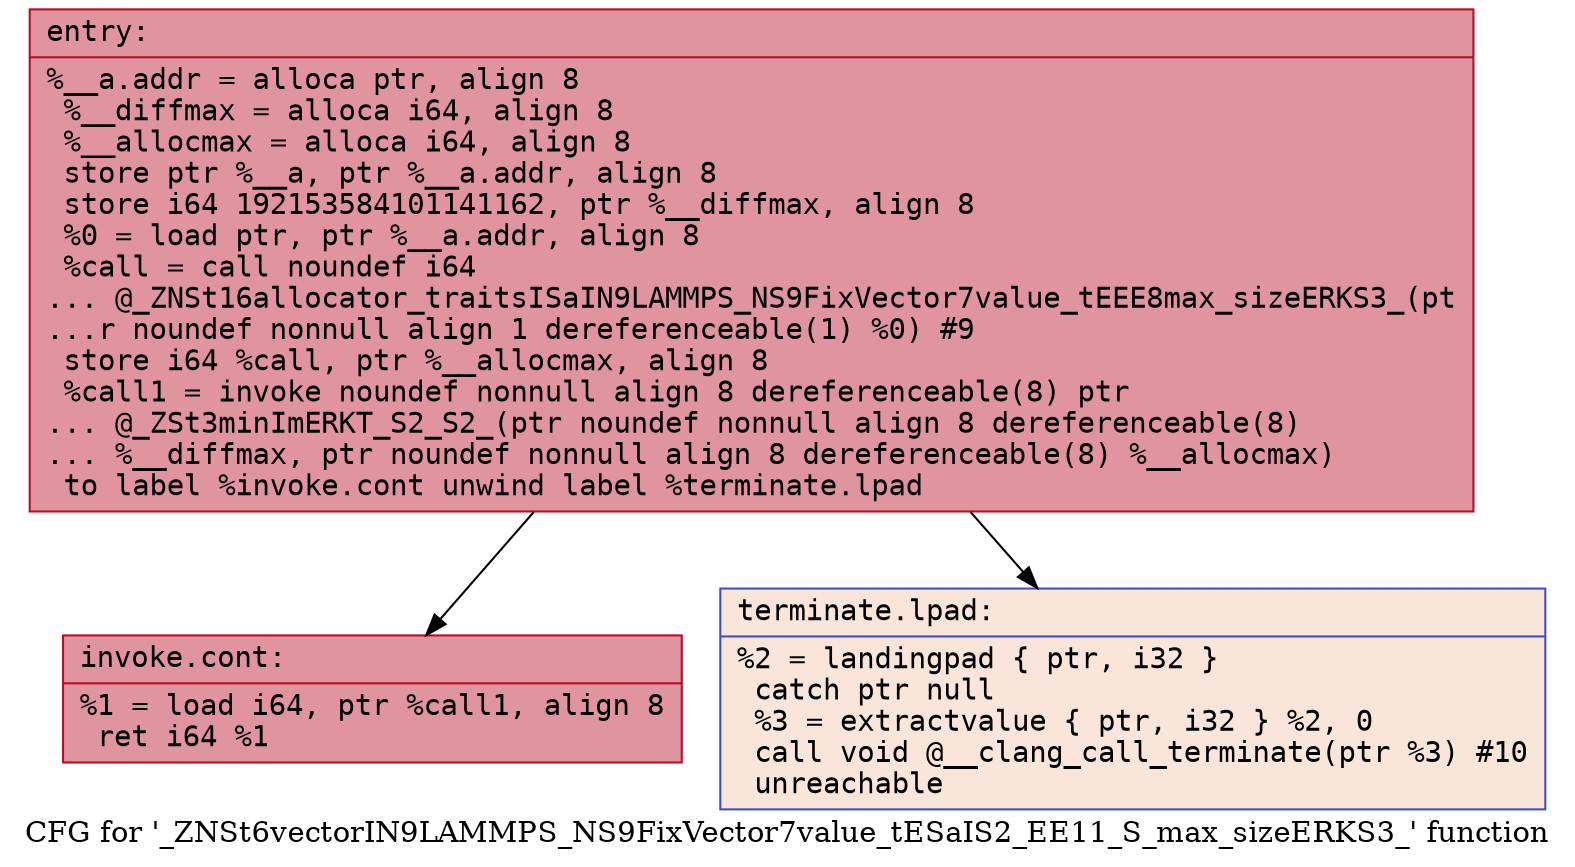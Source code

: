 digraph "CFG for '_ZNSt6vectorIN9LAMMPS_NS9FixVector7value_tESaIS2_EE11_S_max_sizeERKS3_' function" {
	label="CFG for '_ZNSt6vectorIN9LAMMPS_NS9FixVector7value_tESaIS2_EE11_S_max_sizeERKS3_' function";

	Node0x563495795fd0 [shape=record,color="#b70d28ff", style=filled, fillcolor="#b70d2870" fontname="Courier",label="{entry:\l|  %__a.addr = alloca ptr, align 8\l  %__diffmax = alloca i64, align 8\l  %__allocmax = alloca i64, align 8\l  store ptr %__a, ptr %__a.addr, align 8\l  store i64 192153584101141162, ptr %__diffmax, align 8\l  %0 = load ptr, ptr %__a.addr, align 8\l  %call = call noundef i64\l... @_ZNSt16allocator_traitsISaIN9LAMMPS_NS9FixVector7value_tEEE8max_sizeERKS3_(pt\l...r noundef nonnull align 1 dereferenceable(1) %0) #9\l  store i64 %call, ptr %__allocmax, align 8\l  %call1 = invoke noundef nonnull align 8 dereferenceable(8) ptr\l... @_ZSt3minImERKT_S2_S2_(ptr noundef nonnull align 8 dereferenceable(8)\l... %__diffmax, ptr noundef nonnull align 8 dereferenceable(8) %__allocmax)\l          to label %invoke.cont unwind label %terminate.lpad\l}"];
	Node0x563495795fd0 -> Node0x563495796920[tooltip="entry -> invoke.cont\nProbability 100.00%" ];
	Node0x563495795fd0 -> Node0x5634957969a0[tooltip="entry -> terminate.lpad\nProbability 0.00%" ];
	Node0x563495796920 [shape=record,color="#b70d28ff", style=filled, fillcolor="#b70d2870" fontname="Courier",label="{invoke.cont:\l|  %1 = load i64, ptr %call1, align 8\l  ret i64 %1\l}"];
	Node0x5634957969a0 [shape=record,color="#3d50c3ff", style=filled, fillcolor="#f4c5ad70" fontname="Courier",label="{terminate.lpad:\l|  %2 = landingpad \{ ptr, i32 \}\l          catch ptr null\l  %3 = extractvalue \{ ptr, i32 \} %2, 0\l  call void @__clang_call_terminate(ptr %3) #10\l  unreachable\l}"];
}
